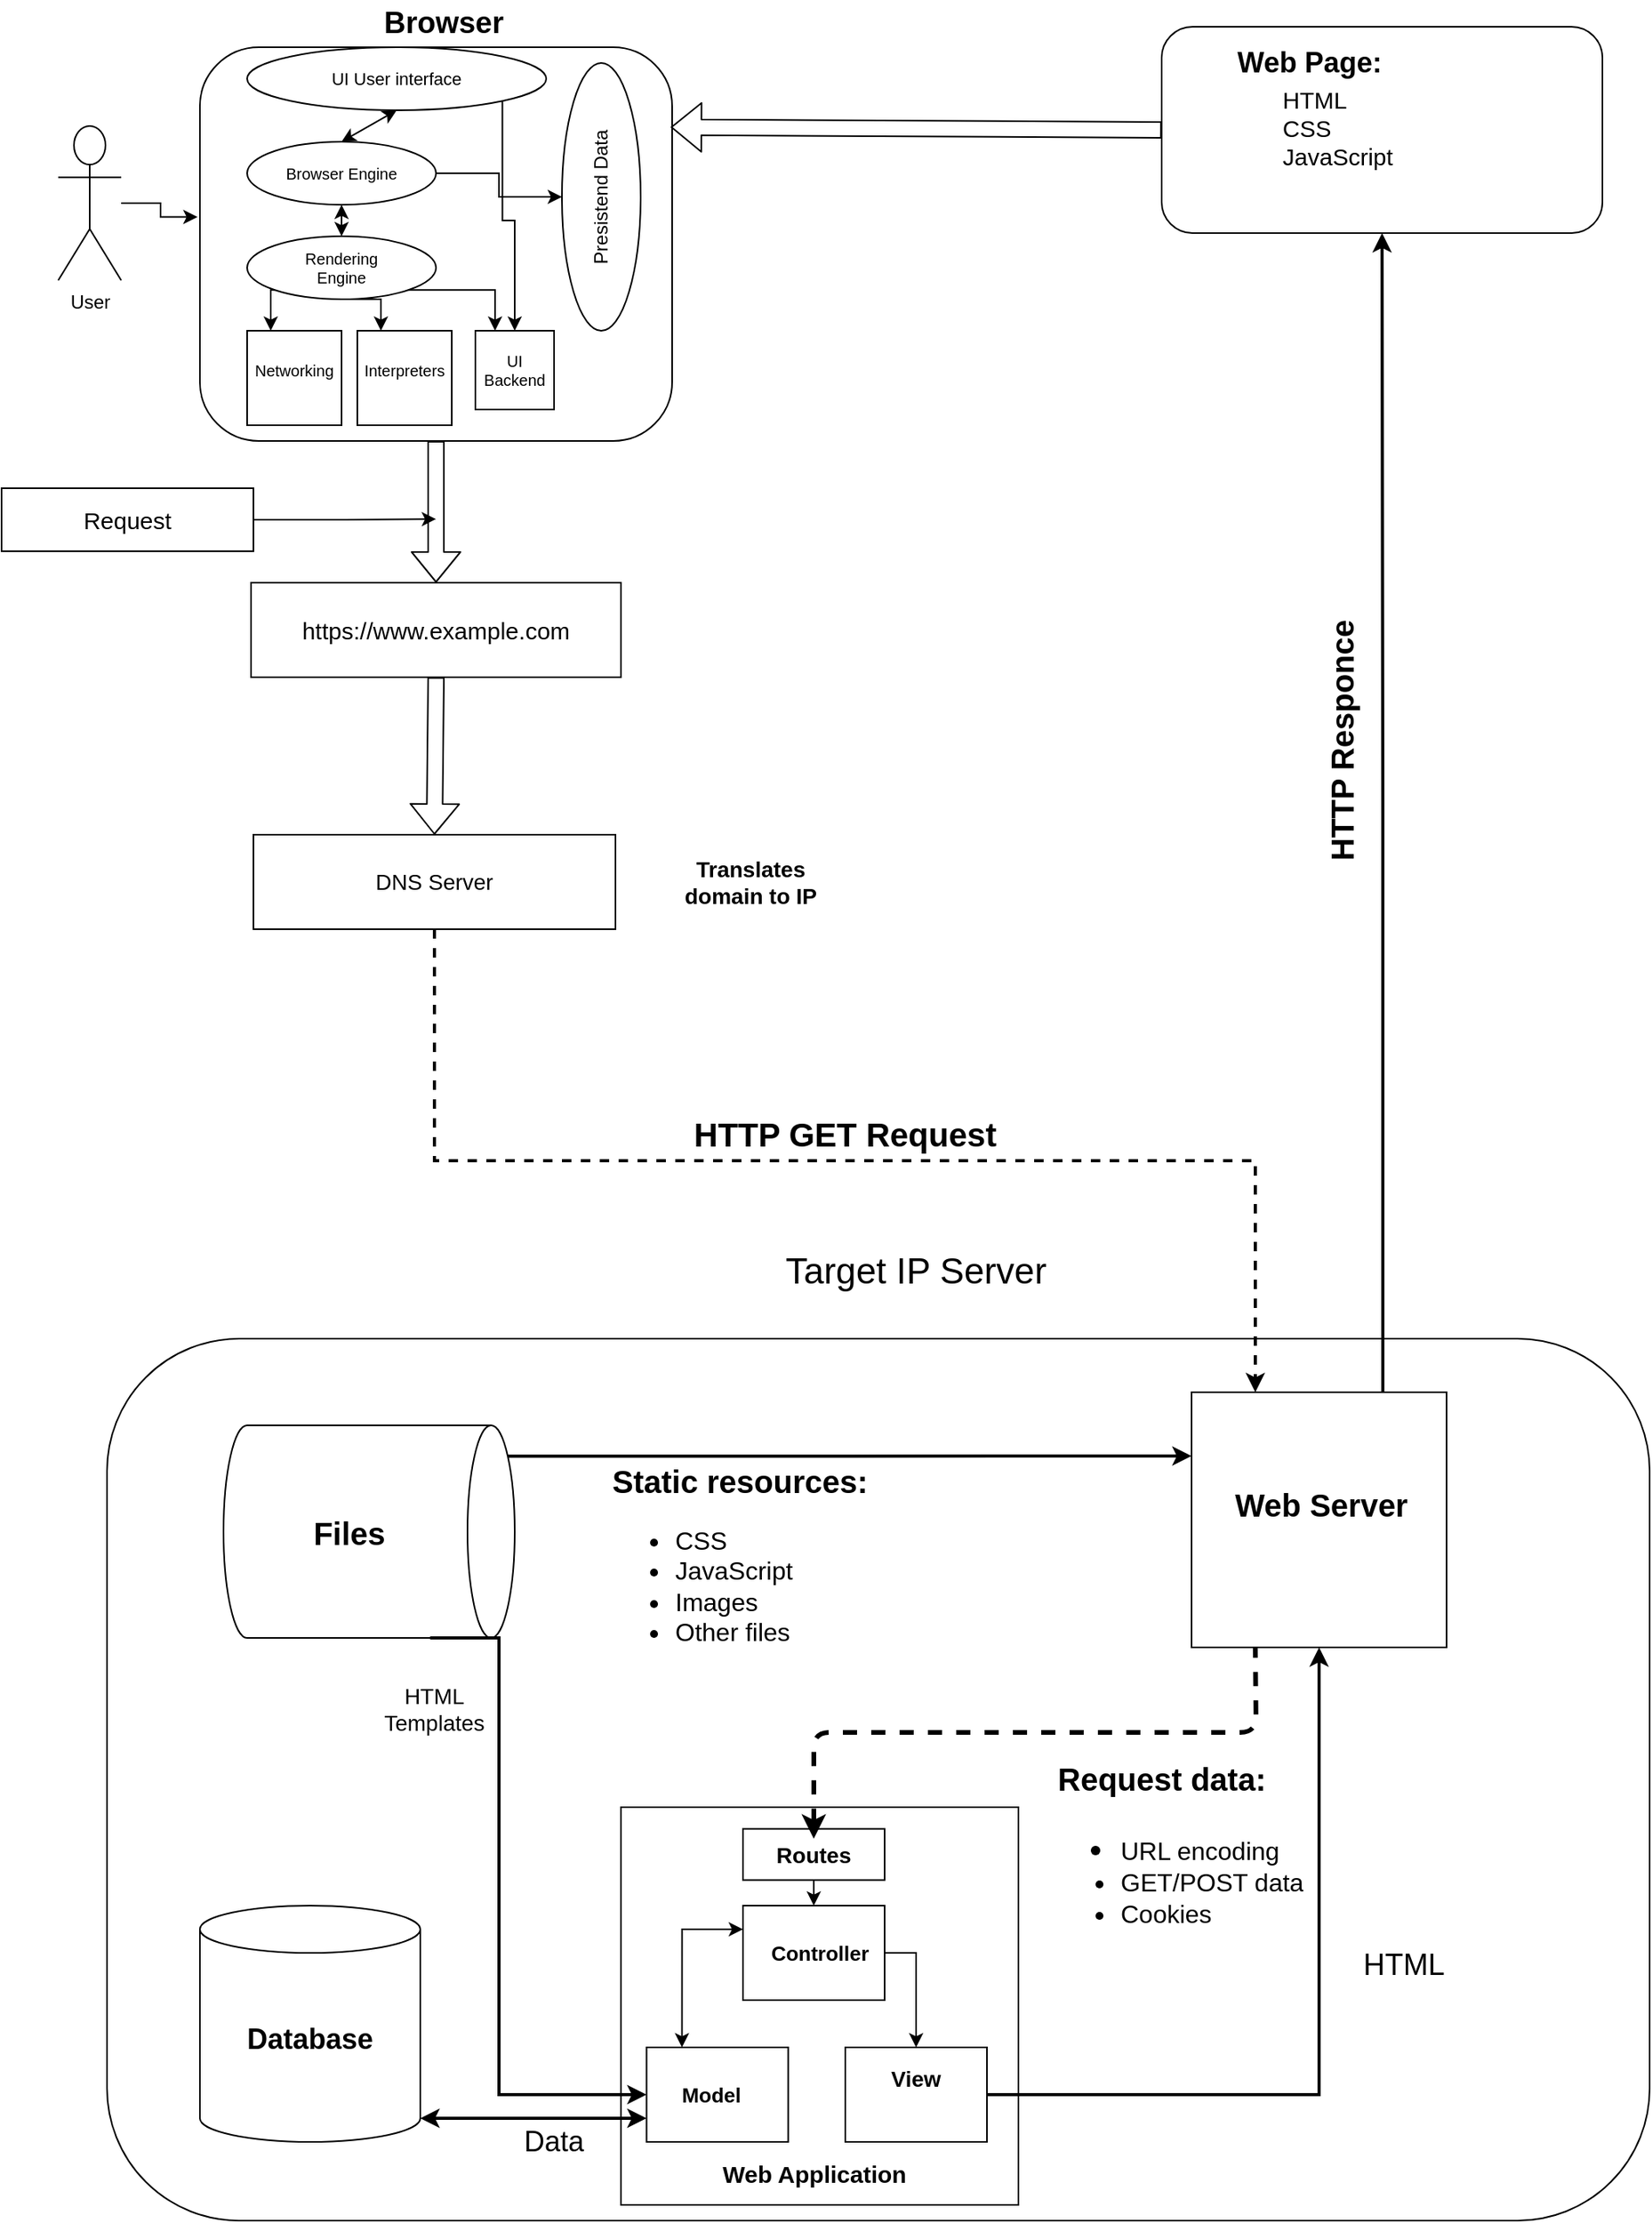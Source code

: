 <mxfile version="13.6.9" type="github">
  <diagram id="Eqwke_HhmLvWLNneVtzT" name="Page-1">
    <mxGraphModel dx="2595" dy="1450" grid="1" gridSize="10" guides="1" tooltips="1" connect="1" arrows="1" fold="1" page="1" pageScale="1" pageWidth="1169" pageHeight="1654" math="0" shadow="0">
      <root>
        <mxCell id="0" />
        <mxCell id="1" parent="0" />
        <mxCell id="zh-OP66yJLXbbRFupqcx-12" value="" style="rounded=1;whiteSpace=wrap;html=1;" parent="1" vertex="1">
          <mxGeometry x="81" y="870" width="980" height="560" as="geometry" />
        </mxCell>
        <mxCell id="SaH7dBqJlPI-hQkOhFP4-9" style="edgeStyle=orthogonalEdgeStyle;rounded=0;orthogonalLoop=1;jettySize=auto;html=1;entryX=-0.005;entryY=0.431;entryDx=0;entryDy=0;entryPerimeter=0;" parent="1" source="SaH7dBqJlPI-hQkOhFP4-1" target="SaH7dBqJlPI-hQkOhFP4-2" edge="1">
          <mxGeometry relative="1" as="geometry" />
        </mxCell>
        <mxCell id="SaH7dBqJlPI-hQkOhFP4-1" value="User&lt;br&gt;" style="shape=umlActor;verticalLabelPosition=bottom;verticalAlign=top;html=1;outlineConnect=0;" parent="1" vertex="1">
          <mxGeometry x="50" y="100" width="40" height="98" as="geometry" />
        </mxCell>
        <mxCell id="SaH7dBqJlPI-hQkOhFP4-2" value="" style="rounded=1;whiteSpace=wrap;html=1;" parent="1" vertex="1">
          <mxGeometry x="140" y="50" width="300" height="250" as="geometry" />
        </mxCell>
        <mxCell id="SaH7dBqJlPI-hQkOhFP4-3" value="" style="rounded=1;whiteSpace=wrap;html=1;" parent="1" vertex="1">
          <mxGeometry x="751" y="37" width="280" height="131" as="geometry" />
        </mxCell>
        <mxCell id="SaH7dBqJlPI-hQkOhFP4-5" value="&lt;font size=&quot;1&quot;&gt;&lt;b style=&quot;font-size: 19px&quot;&gt;Browser&lt;/b&gt;&lt;/font&gt;" style="text;html=1;strokeColor=none;fillColor=none;align=center;verticalAlign=middle;whiteSpace=wrap;rounded=0;" parent="1" vertex="1">
          <mxGeometry x="275" y="20" width="40" height="30" as="geometry" />
        </mxCell>
        <mxCell id="SaH7dBqJlPI-hQkOhFP4-21" style="edgeStyle=orthogonalEdgeStyle;rounded=0;orthogonalLoop=1;jettySize=auto;html=1;exitX=1;exitY=1;exitDx=0;exitDy=0;fontSize=7;" parent="1" source="SaH7dBqJlPI-hQkOhFP4-6" target="SaH7dBqJlPI-hQkOhFP4-12" edge="1">
          <mxGeometry relative="1" as="geometry" />
        </mxCell>
        <mxCell id="SaH7dBqJlPI-hQkOhFP4-6" value="" style="ellipse;whiteSpace=wrap;html=1;" parent="1" vertex="1">
          <mxGeometry x="170" y="50" width="190" height="40" as="geometry" />
        </mxCell>
        <mxCell id="SaH7dBqJlPI-hQkOhFP4-23" style="edgeStyle=orthogonalEdgeStyle;rounded=0;orthogonalLoop=1;jettySize=auto;html=1;exitX=1;exitY=0.5;exitDx=0;exitDy=0;fontSize=7;" parent="1" source="SaH7dBqJlPI-hQkOhFP4-7" target="SaH7dBqJlPI-hQkOhFP4-13" edge="1">
          <mxGeometry relative="1" as="geometry" />
        </mxCell>
        <mxCell id="SaH7dBqJlPI-hQkOhFP4-7" value="" style="ellipse;whiteSpace=wrap;html=1;" parent="1" vertex="1">
          <mxGeometry x="170" y="110" width="120" height="40" as="geometry" />
        </mxCell>
        <mxCell id="SaH7dBqJlPI-hQkOhFP4-17" style="edgeStyle=orthogonalEdgeStyle;rounded=0;orthogonalLoop=1;jettySize=auto;html=1;exitX=0;exitY=1;exitDx=0;exitDy=0;entryX=0.25;entryY=0;entryDx=0;entryDy=0;fontSize=7;" parent="1" source="SaH7dBqJlPI-hQkOhFP4-8" target="SaH7dBqJlPI-hQkOhFP4-10" edge="1">
          <mxGeometry relative="1" as="geometry" />
        </mxCell>
        <mxCell id="SaH7dBqJlPI-hQkOhFP4-19" style="edgeStyle=orthogonalEdgeStyle;rounded=0;orthogonalLoop=1;jettySize=auto;html=1;exitX=0.5;exitY=1;exitDx=0;exitDy=0;entryX=0.25;entryY=0;entryDx=0;entryDy=0;fontSize=7;" parent="1" source="SaH7dBqJlPI-hQkOhFP4-8" target="SaH7dBqJlPI-hQkOhFP4-11" edge="1">
          <mxGeometry relative="1" as="geometry" />
        </mxCell>
        <mxCell id="SaH7dBqJlPI-hQkOhFP4-20" style="edgeStyle=orthogonalEdgeStyle;rounded=0;orthogonalLoop=1;jettySize=auto;html=1;exitX=1;exitY=1;exitDx=0;exitDy=0;entryX=0.25;entryY=0;entryDx=0;entryDy=0;fontSize=7;" parent="1" source="SaH7dBqJlPI-hQkOhFP4-8" target="SaH7dBqJlPI-hQkOhFP4-12" edge="1">
          <mxGeometry relative="1" as="geometry" />
        </mxCell>
        <mxCell id="SaH7dBqJlPI-hQkOhFP4-8" value="" style="ellipse;whiteSpace=wrap;html=1;" parent="1" vertex="1">
          <mxGeometry x="170" y="170" width="120" height="40" as="geometry" />
        </mxCell>
        <mxCell id="SaH7dBqJlPI-hQkOhFP4-10" value="" style="whiteSpace=wrap;html=1;aspect=fixed;" parent="1" vertex="1">
          <mxGeometry x="170" y="230" width="60" height="60" as="geometry" />
        </mxCell>
        <mxCell id="SaH7dBqJlPI-hQkOhFP4-11" value="" style="whiteSpace=wrap;html=1;aspect=fixed;" parent="1" vertex="1">
          <mxGeometry x="240" y="230" width="60" height="60" as="geometry" />
        </mxCell>
        <mxCell id="SaH7dBqJlPI-hQkOhFP4-12" value="" style="whiteSpace=wrap;html=1;aspect=fixed;" parent="1" vertex="1">
          <mxGeometry x="315" y="230" width="50" height="50" as="geometry" />
        </mxCell>
        <mxCell id="SaH7dBqJlPI-hQkOhFP4-13" value="" style="ellipse;whiteSpace=wrap;html=1;rotation=-90;" parent="1" vertex="1">
          <mxGeometry x="310" y="120" width="170" height="50" as="geometry" />
        </mxCell>
        <mxCell id="SaH7dBqJlPI-hQkOhFP4-14" value="" style="endArrow=classic;startArrow=classic;html=1;entryX=0.5;entryY=1;entryDx=0;entryDy=0;exitX=0.5;exitY=0;exitDx=0;exitDy=0;" parent="1" source="SaH7dBqJlPI-hQkOhFP4-7" target="SaH7dBqJlPI-hQkOhFP4-6" edge="1">
          <mxGeometry width="50" height="50" relative="1" as="geometry">
            <mxPoint x="290" y="130" as="sourcePoint" />
            <mxPoint x="340" y="80" as="targetPoint" />
          </mxGeometry>
        </mxCell>
        <mxCell id="SaH7dBqJlPI-hQkOhFP4-15" value="" style="endArrow=classic;startArrow=classic;html=1;fontSize=7;entryX=0.5;entryY=1;entryDx=0;entryDy=0;exitX=0.5;exitY=0;exitDx=0;exitDy=0;" parent="1" source="SaH7dBqJlPI-hQkOhFP4-8" target="SaH7dBqJlPI-hQkOhFP4-7" edge="1">
          <mxGeometry width="50" height="50" relative="1" as="geometry">
            <mxPoint x="270" y="210" as="sourcePoint" />
            <mxPoint x="320" y="160" as="targetPoint" />
          </mxGeometry>
        </mxCell>
        <mxCell id="SaH7dBqJlPI-hQkOhFP4-24" value="&lt;font style=&quot;font-size: 11px&quot;&gt;UI User interface&lt;/font&gt;" style="text;html=1;strokeColor=none;fillColor=none;align=center;verticalAlign=middle;whiteSpace=wrap;rounded=0;fontSize=7;" parent="1" vertex="1">
          <mxGeometry x="200" y="60" width="130" height="20" as="geometry" />
        </mxCell>
        <mxCell id="SaH7dBqJlPI-hQkOhFP4-25" value="&lt;font style=&quot;font-size: 10px&quot;&gt;Browser Engine&lt;/font&gt;" style="text;html=1;strokeColor=none;fillColor=none;align=center;verticalAlign=middle;whiteSpace=wrap;rounded=0;fontSize=7;" parent="1" vertex="1">
          <mxGeometry x="180" y="120" width="100" height="20" as="geometry" />
        </mxCell>
        <mxCell id="SaH7dBqJlPI-hQkOhFP4-26" value="&lt;font style=&quot;font-size: 10px&quot;&gt;Rendering Engine&lt;/font&gt;" style="text;html=1;strokeColor=none;fillColor=none;align=center;verticalAlign=middle;whiteSpace=wrap;rounded=0;fontSize=7;" parent="1" vertex="1">
          <mxGeometry x="190" y="180" width="80" height="20" as="geometry" />
        </mxCell>
        <mxCell id="SaH7dBqJlPI-hQkOhFP4-27" value="&lt;font style=&quot;font-size: 10px&quot;&gt;Networking&lt;/font&gt;" style="text;html=1;strokeColor=none;fillColor=none;align=center;verticalAlign=middle;whiteSpace=wrap;rounded=0;fontSize=7;" parent="1" vertex="1">
          <mxGeometry x="180" y="245" width="40" height="20" as="geometry" />
        </mxCell>
        <mxCell id="SaH7dBqJlPI-hQkOhFP4-28" value="&lt;font style=&quot;font-size: 10px&quot;&gt;Interpreters&lt;/font&gt;" style="text;html=1;strokeColor=none;fillColor=none;align=center;verticalAlign=middle;whiteSpace=wrap;rounded=0;fontSize=7;" parent="1" vertex="1">
          <mxGeometry x="250" y="245" width="40" height="20" as="geometry" />
        </mxCell>
        <mxCell id="SaH7dBqJlPI-hQkOhFP4-29" value="&lt;font style=&quot;font-size: 10px&quot;&gt;UI Backend&lt;/font&gt;" style="text;html=1;strokeColor=none;fillColor=none;align=center;verticalAlign=middle;whiteSpace=wrap;rounded=0;fontSize=7;" parent="1" vertex="1">
          <mxGeometry x="320" y="245" width="40" height="20" as="geometry" />
        </mxCell>
        <mxCell id="SaH7dBqJlPI-hQkOhFP4-30" value="&lt;font style=&quot;font-size: 12px&quot;&gt;Presistend Data&lt;/font&gt;" style="text;html=1;strokeColor=none;fillColor=none;align=center;verticalAlign=middle;whiteSpace=wrap;rounded=0;fontSize=7;rotation=-90;" parent="1" vertex="1">
          <mxGeometry x="340" y="135" width="110" height="20" as="geometry" />
        </mxCell>
        <mxCell id="SaH7dBqJlPI-hQkOhFP4-31" value="&lt;div style=&quot;text-align: left&quot;&gt;&lt;span style=&quot;font-size: 15px&quot;&gt;HTML&lt;/span&gt;&lt;br&gt;&lt;span style=&quot;font-size: 15px&quot;&gt;CSS&lt;/span&gt;&lt;br&gt;&lt;span style=&quot;font-size: 15px&quot;&gt;JavaScript&amp;nbsp;&lt;/span&gt;&lt;br&gt;&lt;/div&gt;" style="text;html=1;strokeColor=none;fillColor=none;align=center;verticalAlign=middle;whiteSpace=wrap;rounded=0;fontSize=7;" parent="1" vertex="1">
          <mxGeometry x="810" y="70" width="110" height="61" as="geometry" />
        </mxCell>
        <mxCell id="SaH7dBqJlPI-hQkOhFP4-32" value="" style="shape=flexArrow;endArrow=classic;html=1;fontSize=7;exitX=0;exitY=0.5;exitDx=0;exitDy=0;entryX=0.997;entryY=0.203;entryDx=0;entryDy=0;entryPerimeter=0;" parent="1" source="SaH7dBqJlPI-hQkOhFP4-3" target="SaH7dBqJlPI-hQkOhFP4-2" edge="1">
          <mxGeometry width="50" height="50" relative="1" as="geometry">
            <mxPoint x="440" y="110" as="sourcePoint" />
            <mxPoint x="570" y="280" as="targetPoint" />
          </mxGeometry>
        </mxCell>
        <mxCell id="zh-OP66yJLXbbRFupqcx-1" value="" style="shape=flexArrow;endArrow=classic;html=1;entryX=0.5;entryY=0;entryDx=0;entryDy=0;exitX=0.5;exitY=1;exitDx=0;exitDy=0;" parent="1" source="SaH7dBqJlPI-hQkOhFP4-2" target="zh-OP66yJLXbbRFupqcx-2" edge="1">
          <mxGeometry width="50" height="50" relative="1" as="geometry">
            <mxPoint x="590" y="430" as="sourcePoint" />
            <mxPoint x="640" y="380" as="targetPoint" />
          </mxGeometry>
        </mxCell>
        <mxCell id="zh-OP66yJLXbbRFupqcx-2" value="" style="rounded=0;whiteSpace=wrap;html=1;" parent="1" vertex="1">
          <mxGeometry x="172.5" y="390" width="235" height="60" as="geometry" />
        </mxCell>
        <mxCell id="zh-OP66yJLXbbRFupqcx-3" value="&lt;font style=&quot;font-size: 15px&quot;&gt;https://www.example.com&lt;/font&gt;" style="text;html=1;strokeColor=none;fillColor=none;align=center;verticalAlign=middle;whiteSpace=wrap;rounded=0;" parent="1" vertex="1">
          <mxGeometry x="220" y="410" width="140" height="20" as="geometry" />
        </mxCell>
        <mxCell id="zh-OP66yJLXbbRFupqcx-43" style="edgeStyle=orthogonalEdgeStyle;rounded=0;jumpSize=7;orthogonalLoop=1;jettySize=auto;html=1;exitX=0.5;exitY=1;exitDx=0;exitDy=0;dashed=1;startArrow=none;startFill=0;strokeWidth=2;endArrow=classic;endFill=1;entryX=0.25;entryY=0;entryDx=0;entryDy=0;" parent="1" source="zh-OP66yJLXbbRFupqcx-4" target="zh-OP66yJLXbbRFupqcx-18" edge="1">
          <mxGeometry relative="1" as="geometry">
            <mxPoint x="930" y="820" as="targetPoint" />
          </mxGeometry>
        </mxCell>
        <mxCell id="zh-OP66yJLXbbRFupqcx-4" value="" style="rounded=0;whiteSpace=wrap;html=1;" parent="1" vertex="1">
          <mxGeometry x="174" y="550" width="230" height="60" as="geometry" />
        </mxCell>
        <mxCell id="zh-OP66yJLXbbRFupqcx-5" value="&lt;font style=&quot;font-size: 14px&quot;&gt;DNS Server&lt;/font&gt;" style="text;html=1;strokeColor=none;fillColor=none;align=center;verticalAlign=middle;whiteSpace=wrap;rounded=0;" parent="1" vertex="1">
          <mxGeometry x="219" y="570" width="140" height="20" as="geometry" />
        </mxCell>
        <mxCell id="zh-OP66yJLXbbRFupqcx-6" value="" style="shape=flexArrow;endArrow=classic;html=1;exitX=0.5;exitY=1;exitDx=0;exitDy=0;entryX=0.5;entryY=0;entryDx=0;entryDy=0;" parent="1" source="zh-OP66yJLXbbRFupqcx-2" target="zh-OP66yJLXbbRFupqcx-4" edge="1">
          <mxGeometry width="50" height="50" relative="1" as="geometry">
            <mxPoint x="590" y="410" as="sourcePoint" />
            <mxPoint x="640" y="360" as="targetPoint" />
          </mxGeometry>
        </mxCell>
        <mxCell id="zh-OP66yJLXbbRFupqcx-7" value="&lt;font style=&quot;font-size: 14px&quot;&gt;&lt;b&gt;Translates domain to IP&lt;/b&gt;&lt;/font&gt;" style="text;html=1;strokeColor=none;fillColor=none;align=center;verticalAlign=middle;whiteSpace=wrap;rounded=0;" parent="1" vertex="1">
          <mxGeometry x="430" y="570" width="120" height="20" as="geometry" />
        </mxCell>
        <mxCell id="zh-OP66yJLXbbRFupqcx-11" style="edgeStyle=orthogonalEdgeStyle;rounded=0;orthogonalLoop=1;jettySize=auto;html=1;exitX=1;exitY=0.5;exitDx=0;exitDy=0;" parent="1" source="zh-OP66yJLXbbRFupqcx-8" edge="1">
          <mxGeometry relative="1" as="geometry">
            <mxPoint x="290" y="349.571" as="targetPoint" />
          </mxGeometry>
        </mxCell>
        <mxCell id="zh-OP66yJLXbbRFupqcx-8" value="" style="rounded=0;whiteSpace=wrap;html=1;" parent="1" vertex="1">
          <mxGeometry x="14" y="330" width="160" height="40" as="geometry" />
        </mxCell>
        <mxCell id="zh-OP66yJLXbbRFupqcx-9" value="&lt;font style=&quot;font-size: 15px&quot;&gt;Request&lt;/font&gt;" style="text;html=1;strokeColor=none;fillColor=none;align=center;verticalAlign=middle;whiteSpace=wrap;rounded=0;" parent="1" vertex="1">
          <mxGeometry x="74" y="340" width="40" height="20" as="geometry" />
        </mxCell>
        <mxCell id="zh-OP66yJLXbbRFupqcx-13" value="&lt;span style=&quot;font-size: 23px&quot;&gt;Target IP Server&lt;br&gt;&lt;/span&gt;" style="text;html=1;strokeColor=none;fillColor=none;align=center;verticalAlign=middle;whiteSpace=wrap;rounded=0;" parent="1" vertex="1">
          <mxGeometry x="470" y="777" width="250" height="100" as="geometry" />
        </mxCell>
        <mxCell id="zh-OP66yJLXbbRFupqcx-25" style="edgeStyle=orthogonalEdgeStyle;rounded=0;orthogonalLoop=1;jettySize=auto;html=1;exitX=0.145;exitY=0;exitDx=0;exitDy=4.35;exitPerimeter=0;entryX=0;entryY=0.25;entryDx=0;entryDy=0;strokeWidth=2;" parent="1" source="zh-OP66yJLXbbRFupqcx-14" target="zh-OP66yJLXbbRFupqcx-18" edge="1">
          <mxGeometry relative="1" as="geometry" />
        </mxCell>
        <mxCell id="zh-OP66yJLXbbRFupqcx-14" value="" style="shape=cylinder3;whiteSpace=wrap;html=1;boundedLbl=1;backgroundOutline=1;size=15;rotation=90;" parent="1" vertex="1">
          <mxGeometry x="180" y="900" width="135" height="185" as="geometry" />
        </mxCell>
        <mxCell id="zh-OP66yJLXbbRFupqcx-15" value="&lt;font style=&quot;font-size: 20px&quot;&gt;&lt;b&gt;Files&lt;/b&gt;&lt;/font&gt;" style="text;html=1;strokeColor=none;fillColor=none;align=center;verticalAlign=middle;whiteSpace=wrap;rounded=0;" parent="1" vertex="1">
          <mxGeometry x="160" y="958" width="150" height="70" as="geometry" />
        </mxCell>
        <mxCell id="zh-OP66yJLXbbRFupqcx-45" style="edgeStyle=orthogonalEdgeStyle;rounded=0;jumpSize=7;orthogonalLoop=1;jettySize=auto;html=1;exitX=0.75;exitY=0;exitDx=0;exitDy=0;entryX=0.5;entryY=1;entryDx=0;entryDy=0;startArrow=none;startFill=0;endArrow=classic;endFill=1;strokeWidth=2;" parent="1" source="zh-OP66yJLXbbRFupqcx-18" target="SaH7dBqJlPI-hQkOhFP4-3" edge="1">
          <mxGeometry relative="1" as="geometry" />
        </mxCell>
        <mxCell id="zh-OP66yJLXbbRFupqcx-18" value="" style="whiteSpace=wrap;html=1;aspect=fixed;" parent="1" vertex="1">
          <mxGeometry x="770" y="904" width="162" height="162" as="geometry" />
        </mxCell>
        <mxCell id="zh-OP66yJLXbbRFupqcx-19" value="&lt;font style=&quot;font-size: 20px&quot;&gt;&lt;b&gt;Web Server&lt;/b&gt;&lt;/font&gt;" style="text;html=1;strokeColor=none;fillColor=none;align=center;verticalAlign=middle;whiteSpace=wrap;rounded=0;" parent="1" vertex="1">
          <mxGeometry x="785" y="950" width="135" height="50" as="geometry" />
        </mxCell>
        <mxCell id="zh-OP66yJLXbbRFupqcx-21" value="" style="shape=cylinder3;whiteSpace=wrap;html=1;boundedLbl=1;backgroundOutline=1;size=15;" parent="1" vertex="1">
          <mxGeometry x="140" y="1230" width="140" height="150" as="geometry" />
        </mxCell>
        <mxCell id="zh-OP66yJLXbbRFupqcx-22" value="" style="whiteSpace=wrap;html=1;aspect=fixed;" parent="1" vertex="1">
          <mxGeometry x="407.5" y="1167.5" width="252.5" height="252.5" as="geometry" />
        </mxCell>
        <mxCell id="zh-OP66yJLXbbRFupqcx-23" value="&lt;font style=&quot;font-size: 18px&quot;&gt;&lt;b&gt;Database&lt;/b&gt;&lt;/font&gt;" style="text;html=1;strokeColor=none;fillColor=none;align=center;verticalAlign=middle;whiteSpace=wrap;rounded=0;" parent="1" vertex="1">
          <mxGeometry x="150" y="1290" width="120" height="50" as="geometry" />
        </mxCell>
        <mxCell id="zh-OP66yJLXbbRFupqcx-26" value="&lt;font style=&quot;font-size: 16px&quot;&gt;&lt;font size=&quot;1&quot;&gt;&lt;b style=&quot;font-size: 20px&quot;&gt;Static resources:&lt;/b&gt;&lt;/font&gt;&lt;br&gt;&lt;ul&gt;&lt;li&gt;&lt;font style=&quot;font-size: 16px&quot;&gt;CSS&lt;/font&gt;&lt;/li&gt;&lt;li&gt;&lt;font style=&quot;font-size: 16px&quot;&gt;JavaScript&lt;/font&gt;&lt;/li&gt;&lt;li&gt;&lt;font style=&quot;font-size: 16px&quot;&gt;Images&lt;/font&gt;&lt;/li&gt;&lt;li&gt;&lt;font style=&quot;font-size: 16px&quot;&gt;Other files&lt;/font&gt;&lt;/li&gt;&lt;/ul&gt;&lt;/font&gt;" style="text;html=1;strokeColor=none;fillColor=none;align=left;verticalAlign=middle;whiteSpace=wrap;rounded=0;" parent="1" vertex="1">
          <mxGeometry x="400" y="960" width="270" height="110" as="geometry" />
        </mxCell>
        <mxCell id="zh-OP66yJLXbbRFupqcx-28" value="&lt;font style=&quot;font-size: 14px&quot;&gt;HTML Templates&lt;/font&gt;" style="text;html=1;strokeColor=none;fillColor=none;align=center;verticalAlign=middle;whiteSpace=wrap;rounded=0;" parent="1" vertex="1">
          <mxGeometry x="244" y="1085" width="90" height="40" as="geometry" />
        </mxCell>
        <mxCell id="zh-OP66yJLXbbRFupqcx-31" value="" style="endArrow=classic;startArrow=classic;html=1;exitX=1;exitY=1;exitDx=0;exitDy=-15;strokeWidth=2;entryX=0;entryY=0.75;entryDx=0;entryDy=0;exitPerimeter=0;" parent="1" source="zh-OP66yJLXbbRFupqcx-21" target="MdekBmnS0q4p5rMm8bVB-2" edge="1">
          <mxGeometry width="50" height="50" relative="1" as="geometry">
            <mxPoint x="540" y="1060" as="sourcePoint" />
            <mxPoint x="410" y="1312" as="targetPoint" />
          </mxGeometry>
        </mxCell>
        <mxCell id="zh-OP66yJLXbbRFupqcx-32" value="&lt;font size=&quot;1&quot;&gt;&lt;span style=&quot;font-size: 18px&quot;&gt;Data&lt;/span&gt;&lt;/font&gt;" style="text;html=1;strokeColor=none;fillColor=none;align=center;verticalAlign=middle;whiteSpace=wrap;rounded=0;" parent="1" vertex="1">
          <mxGeometry x="310" y="1360" width="110" height="40" as="geometry" />
        </mxCell>
        <mxCell id="zh-OP66yJLXbbRFupqcx-35" value="&lt;font style=&quot;font-size: 19px&quot;&gt;HTML&lt;/font&gt;" style="text;html=1;strokeColor=none;fillColor=none;align=center;verticalAlign=middle;whiteSpace=wrap;rounded=0;" parent="1" vertex="1">
          <mxGeometry x="870" y="1245" width="70" height="45" as="geometry" />
        </mxCell>
        <mxCell id="zh-OP66yJLXbbRFupqcx-42" value="&lt;p style=&quot;line-height: 60%&quot;&gt;&lt;/p&gt;&lt;h1 style=&quot;font-size: 20px&quot;&gt;&lt;font style=&quot;font-size: 20px&quot;&gt;Request data:&lt;/font&gt;&lt;/h1&gt;&lt;h1 style=&quot;font-size: 20px&quot;&gt;&lt;ul&gt;&lt;li&gt;&lt;span style=&quot;font-weight: 400&quot;&gt;&lt;font style=&quot;font-size: 16px ; line-height: 70%&quot;&gt;URL encoding&lt;/font&gt;&lt;/span&gt;&lt;/li&gt;&lt;li style=&quot;font-size: 16px&quot;&gt;&lt;span style=&quot;font-weight: 400&quot;&gt;&lt;font style=&quot;font-size: 16px&quot;&gt;GET/POST data&lt;/font&gt;&lt;/span&gt;&lt;/li&gt;&lt;li style=&quot;font-size: 16px&quot;&gt;&lt;span style=&quot;font-weight: 400&quot;&gt;&lt;font style=&quot;font-size: 16px&quot;&gt;Cookies&lt;/font&gt;&lt;/span&gt;&lt;/li&gt;&lt;/ul&gt;&lt;/h1&gt;&lt;p&gt;&lt;/p&gt;" style="text;html=1;strokeColor=none;fillColor=none;spacing=5;spacingTop=-20;whiteSpace=wrap;overflow=hidden;rounded=0;" parent="1" vertex="1">
          <mxGeometry x="680" y="1135" width="220" height="125" as="geometry" />
        </mxCell>
        <mxCell id="zh-OP66yJLXbbRFupqcx-44" value="&lt;font style=&quot;font-size: 21px&quot;&gt;&lt;b&gt;HTTP GET Request&lt;/b&gt;&lt;/font&gt;" style="text;html=1;strokeColor=none;fillColor=none;align=center;verticalAlign=middle;whiteSpace=wrap;rounded=0;" parent="1" vertex="1">
          <mxGeometry x="430" y="730" width="240" height="20" as="geometry" />
        </mxCell>
        <mxCell id="zh-OP66yJLXbbRFupqcx-46" value="&lt;font style=&quot;font-size: 18px&quot;&gt;&lt;b&gt;Web Page:&lt;/b&gt;&lt;/font&gt;" style="text;html=1;strokeColor=none;fillColor=none;align=center;verticalAlign=middle;whiteSpace=wrap;rounded=0;" parent="1" vertex="1">
          <mxGeometry x="770" y="50" width="150" height="20" as="geometry" />
        </mxCell>
        <mxCell id="zh-OP66yJLXbbRFupqcx-47" value="&lt;font style=&quot;font-size: 20px&quot;&gt;&lt;b&gt;HTTP Responce&lt;/b&gt;&lt;/font&gt;" style="text;html=1;strokeColor=none;fillColor=none;align=center;verticalAlign=middle;whiteSpace=wrap;rounded=0;rotation=-90;" parent="1" vertex="1">
          <mxGeometry x="770" y="480" width="190" height="20" as="geometry" />
        </mxCell>
        <mxCell id="MdekBmnS0q4p5rMm8bVB-22" style="edgeStyle=orthogonalEdgeStyle;rounded=0;orthogonalLoop=1;jettySize=auto;elbow=vertical;html=1;exitX=0.25;exitY=0;exitDx=0;exitDy=0;entryX=0;entryY=0.25;entryDx=0;entryDy=0;startArrow=classic;startFill=1;endArrow=classic;endFill=1;" edge="1" parent="1" source="MdekBmnS0q4p5rMm8bVB-2" target="MdekBmnS0q4p5rMm8bVB-11">
          <mxGeometry relative="1" as="geometry" />
        </mxCell>
        <mxCell id="MdekBmnS0q4p5rMm8bVB-2" value="" style="rounded=0;whiteSpace=wrap;html=1;" vertex="1" parent="1">
          <mxGeometry x="423.75" y="1320" width="90" height="60" as="geometry" />
        </mxCell>
        <mxCell id="zh-OP66yJLXbbRFupqcx-27" style="edgeStyle=orthogonalEdgeStyle;rounded=0;orthogonalLoop=1;jettySize=auto;html=1;exitX=1;exitY=0;exitDx=0;exitDy=53.75;exitPerimeter=0;entryX=0;entryY=0.5;entryDx=0;entryDy=0;strokeWidth=2;" parent="1" source="zh-OP66yJLXbbRFupqcx-14" target="MdekBmnS0q4p5rMm8bVB-2" edge="1">
          <mxGeometry relative="1" as="geometry">
            <Array as="points">
              <mxPoint x="330" y="1060" />
              <mxPoint x="330" y="1350" />
            </Array>
          </mxGeometry>
        </mxCell>
        <mxCell id="MdekBmnS0q4p5rMm8bVB-5" value="&lt;b&gt;&lt;font style=&quot;font-size: 13px&quot;&gt;Model&lt;/font&gt;&lt;/b&gt;" style="text;html=1;strokeColor=none;fillColor=none;align=center;verticalAlign=middle;whiteSpace=wrap;rounded=0;" vertex="1" parent="1">
          <mxGeometry x="445" y="1340" width="40" height="20" as="geometry" />
        </mxCell>
        <mxCell id="MdekBmnS0q4p5rMm8bVB-9" value="" style="rounded=0;whiteSpace=wrap;html=1;" vertex="1" parent="1">
          <mxGeometry x="550" y="1320" width="90" height="60" as="geometry" />
        </mxCell>
        <mxCell id="MdekBmnS0q4p5rMm8bVB-20" style="edgeStyle=elbowEdgeStyle;rounded=0;orthogonalLoop=1;jettySize=auto;elbow=vertical;html=1;startArrow=classic;startFill=1;endArrow=classic;endFill=1;" edge="1" parent="1" source="MdekBmnS0q4p5rMm8bVB-11">
          <mxGeometry relative="1" as="geometry">
            <mxPoint x="490" y="1270" as="targetPoint" />
          </mxGeometry>
        </mxCell>
        <mxCell id="MdekBmnS0q4p5rMm8bVB-23" style="edgeStyle=orthogonalEdgeStyle;rounded=0;orthogonalLoop=1;jettySize=auto;html=1;exitX=1;exitY=0.5;exitDx=0;exitDy=0;entryX=0.5;entryY=0;entryDx=0;entryDy=0;startArrow=none;startFill=0;endArrow=classic;endFill=1;" edge="1" parent="1" source="MdekBmnS0q4p5rMm8bVB-11" target="MdekBmnS0q4p5rMm8bVB-9">
          <mxGeometry relative="1" as="geometry" />
        </mxCell>
        <mxCell id="MdekBmnS0q4p5rMm8bVB-11" value="" style="rounded=0;whiteSpace=wrap;html=1;" vertex="1" parent="1">
          <mxGeometry x="485" y="1230" width="90" height="60" as="geometry" />
        </mxCell>
        <mxCell id="MdekBmnS0q4p5rMm8bVB-16" style="edgeStyle=orthogonalEdgeStyle;rounded=0;orthogonalLoop=1;jettySize=auto;html=1;exitX=0.5;exitY=1;exitDx=0;exitDy=0;entryX=0.5;entryY=0;entryDx=0;entryDy=0;" edge="1" parent="1" source="MdekBmnS0q4p5rMm8bVB-12" target="MdekBmnS0q4p5rMm8bVB-11">
          <mxGeometry relative="1" as="geometry" />
        </mxCell>
        <mxCell id="MdekBmnS0q4p5rMm8bVB-12" value="" style="rounded=0;whiteSpace=wrap;html=1;" vertex="1" parent="1">
          <mxGeometry x="485" y="1181.25" width="90" height="32.5" as="geometry" />
        </mxCell>
        <mxCell id="MdekBmnS0q4p5rMm8bVB-13" value="&lt;b&gt;&lt;font style=&quot;font-size: 13px&quot;&gt;Controller&lt;/font&gt;&lt;/b&gt;" style="text;html=1;strokeColor=none;fillColor=none;align=center;verticalAlign=middle;whiteSpace=wrap;rounded=0;" vertex="1" parent="1">
          <mxGeometry x="513.75" y="1250" width="40" height="20" as="geometry" />
        </mxCell>
        <mxCell id="MdekBmnS0q4p5rMm8bVB-14" value="&lt;b&gt;&lt;font style=&quot;font-size: 14px&quot;&gt;View&lt;/font&gt;&lt;/b&gt;" style="text;html=1;strokeColor=none;fillColor=none;align=center;verticalAlign=middle;whiteSpace=wrap;rounded=0;" vertex="1" parent="1">
          <mxGeometry x="575" y="1330" width="40" height="20" as="geometry" />
        </mxCell>
        <mxCell id="MdekBmnS0q4p5rMm8bVB-15" value="&lt;font style=&quot;font-size: 14px&quot;&gt;&lt;b&gt;Routes&lt;/b&gt;&lt;/font&gt;" style="text;html=1;strokeColor=none;fillColor=none;align=center;verticalAlign=middle;whiteSpace=wrap;rounded=0;" vertex="1" parent="1">
          <mxGeometry x="510" y="1187.5" width="40" height="20" as="geometry" />
        </mxCell>
        <mxCell id="zh-OP66yJLXbbRFupqcx-40" value="" style="endArrow=none;dashed=1;html=1;entryX=0.25;entryY=1;entryDx=0;entryDy=0;exitX=0.5;exitY=0;exitDx=0;exitDy=0;startArrow=classic;startFill=1;strokeWidth=3;jumpSize=7;" parent="1" source="MdekBmnS0q4p5rMm8bVB-15" target="zh-OP66yJLXbbRFupqcx-18" edge="1">
          <mxGeometry width="50" height="50" relative="1" as="geometry">
            <mxPoint x="540" y="1050" as="sourcePoint" />
            <mxPoint x="590" y="1000" as="targetPoint" />
            <Array as="points">
              <mxPoint x="530" y="1120" />
              <mxPoint x="811" y="1120" />
            </Array>
          </mxGeometry>
        </mxCell>
        <mxCell id="zh-OP66yJLXbbRFupqcx-34" style="edgeStyle=orthogonalEdgeStyle;rounded=0;orthogonalLoop=1;jettySize=auto;html=1;exitX=1;exitY=0.5;exitDx=0;exitDy=0;entryX=0.5;entryY=1;entryDx=0;entryDy=0;strokeWidth=2;" parent="1" source="MdekBmnS0q4p5rMm8bVB-9" target="zh-OP66yJLXbbRFupqcx-18" edge="1">
          <mxGeometry relative="1" as="geometry" />
        </mxCell>
        <mxCell id="MdekBmnS0q4p5rMm8bVB-24" value="&lt;font style=&quot;font-size: 15px&quot;&gt;&lt;b&gt;Web Application&lt;/b&gt;&lt;/font&gt;" style="text;html=1;strokeColor=none;fillColor=none;align=center;verticalAlign=middle;whiteSpace=wrap;rounded=0;" vertex="1" parent="1">
          <mxGeometry x="462.5" y="1390" width="135" height="20" as="geometry" />
        </mxCell>
      </root>
    </mxGraphModel>
  </diagram>
</mxfile>
